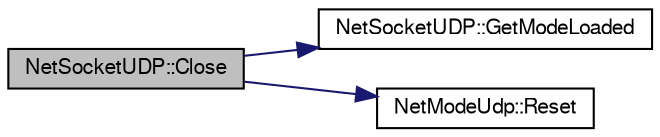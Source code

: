 digraph G
{
  edge [fontname="FreeSans",fontsize="10",labelfontname="FreeSans",labelfontsize="10"];
  node [fontname="FreeSans",fontsize="10",shape=record];
  rankdir=LR;
  Node1 [label="NetSocketUDP::Close",height=0.2,width=0.4,color="black", fillcolor="grey75", style="filled" fontcolor="black"];
  Node1 -> Node2 [color="midnightblue",fontsize="10",style="solid",fontname="FreeSans"];
  Node2 [label="NetSocketUDP::GetModeLoaded",height=0.2,width=0.4,color="black", fillcolor="white", style="filled",URL="$class_net_socket_u_d_p.html#a499d202ab574a2b4eee0bb74affb7803"];
  Node1 -> Node3 [color="midnightblue",fontsize="10",style="solid",fontname="FreeSans"];
  Node3 [label="NetModeUdp::Reset",height=0.2,width=0.4,color="black", fillcolor="white", style="filled",URL="$class_net_mode_udp.html#af5895c1120cdc8d0d04bd3e1bb34bdd7"];
}

